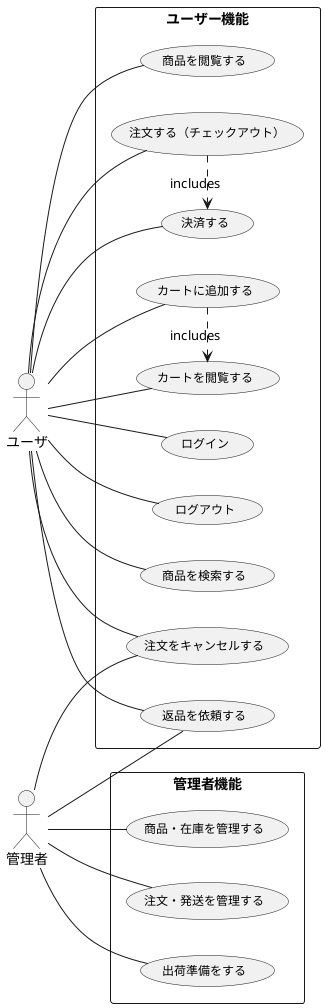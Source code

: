 @startuml usecase_ec
left to right direction
skinparam usecase {
  FontSize 12
}

actor ユーザ as User
actor 管理者 as Admin

rectangle "ユーザー機能" {
  usecase UC01 as "ログイン"
  usecase UC02 as "ログアウト"
  usecase UC03 as "商品を検索する"
  usecase UC04 as "商品を閲覧する"
  usecase UC05 as "カートに追加する"
  usecase UC06 as "カートを閲覧する"
  usecase UC07 as "注文する（チェックアウト）"
  usecase UC08 as "注文をキャンセルする"
  usecase UC09 as "返品を依頼する"
  usecase UC10 as "決済する"
}

rectangle "管理者機能" {
  usecase UC11 as "商品・在庫を管理する"
  usecase UC12 as "注文・発送を管理する"
  usecase UC13 as "出荷準備をする"
}

User -- UC01
User -- UC02
User -- UC03
User -- UC04
User -- UC05
User -- UC06
User -- UC07
User -- UC08
User -- UC09
User -- UC10

Admin -- UC11
Admin -- UC12
Admin -- UC08
Admin -- UC09
Admin -- UC13

UC07 .> UC10 : includes
UC05 .> UC06 : includes

@enduml